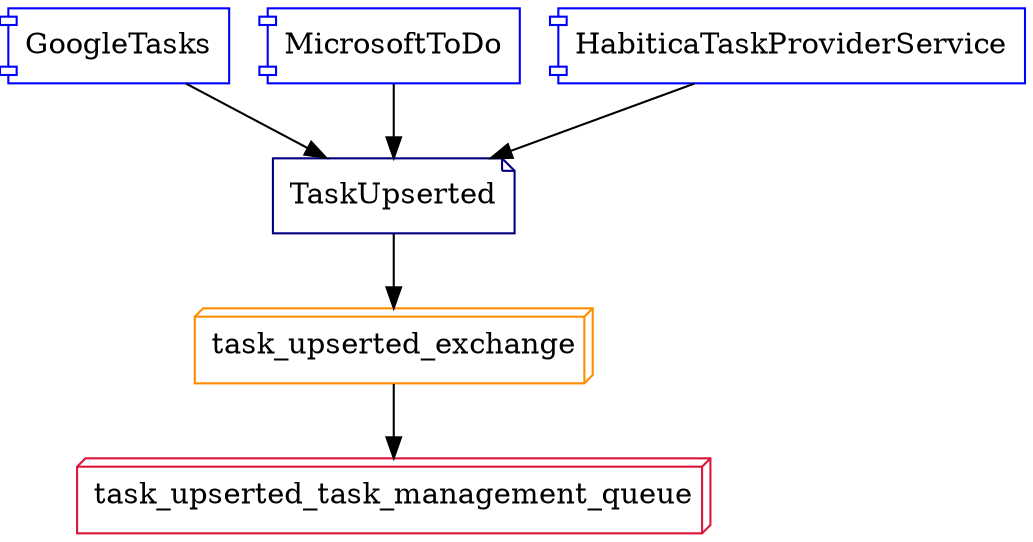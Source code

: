 digraph {
    GoogleTasks [shape=component, color=blue]
    MicrosoftToDo [shape=component, color=blue]
    HabiticaTaskProviderService [shape=component, color=blue]
    TaskUpserted [shape=note, color=navy]
    task_upserted_exchange [shape=box3d, color=darkorange]
    task_upserted_task_management_queue [shape=box3d, color=crimson]

    GoogleTasks -> TaskUpserted
    MicrosoftToDo -> TaskUpserted
    HabiticaTaskProviderService -> TaskUpserted
    TaskUpserted -> task_upserted_exchange
    task_upserted_exchange -> task_upserted_task_management_queue
}